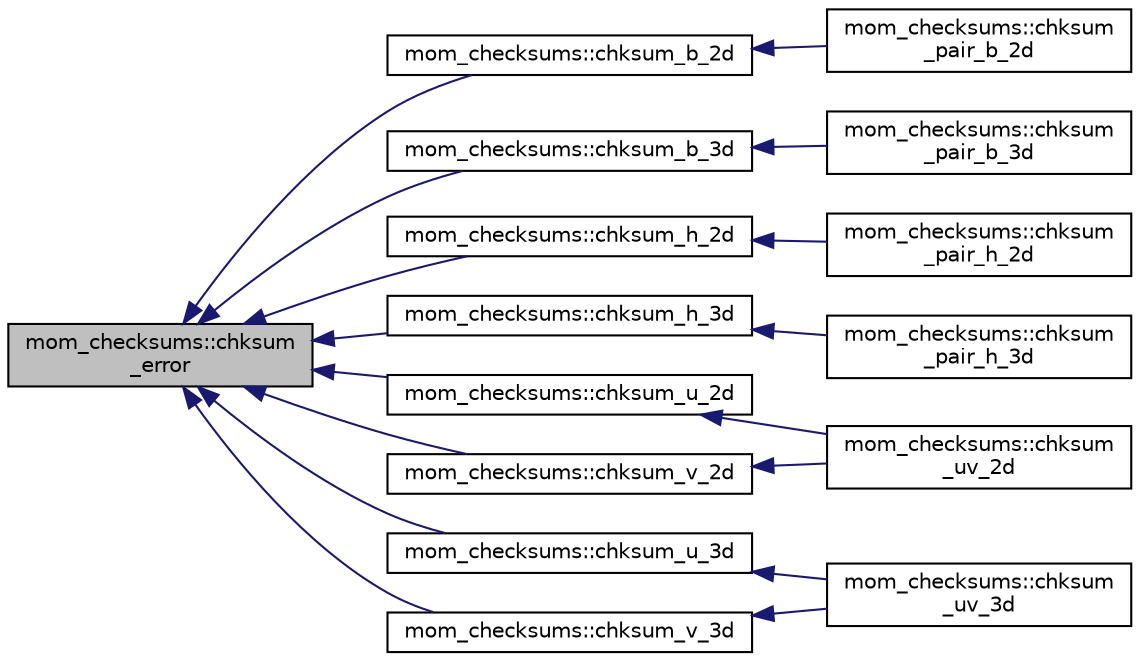 digraph "mom_checksums::chksum_error"
{
 // INTERACTIVE_SVG=YES
  edge [fontname="Helvetica",fontsize="10",labelfontname="Helvetica",labelfontsize="10"];
  node [fontname="Helvetica",fontsize="10",shape=record];
  rankdir="LR";
  Node59 [label="mom_checksums::chksum\l_error",height=0.2,width=0.4,color="black", fillcolor="grey75", style="filled", fontcolor="black"];
  Node59 -> Node60 [dir="back",color="midnightblue",fontsize="10",style="solid",fontname="Helvetica"];
  Node60 [label="mom_checksums::chksum_b_2d",height=0.2,width=0.4,color="black", fillcolor="white", style="filled",URL="$namespacemom__checksums.html#aa256eac55b0236adf37d29e69fac3e01",tooltip="chksum_B_2d performs checksums on a 2d array staggered at corner points. "];
  Node60 -> Node61 [dir="back",color="midnightblue",fontsize="10",style="solid",fontname="Helvetica"];
  Node61 [label="mom_checksums::chksum\l_pair_b_2d",height=0.2,width=0.4,color="black", fillcolor="white", style="filled",URL="$namespacemom__checksums.html#a33a96580d54906fd7bbe9a699e7844da"];
  Node59 -> Node62 [dir="back",color="midnightblue",fontsize="10",style="solid",fontname="Helvetica"];
  Node62 [label="mom_checksums::chksum_b_3d",height=0.2,width=0.4,color="black", fillcolor="white", style="filled",URL="$namespacemom__checksums.html#aab4aaf5ade6f759a68f7f75d5d0f0671",tooltip="chksum_B_3d performs checksums on a 3d array staggered at corner points. "];
  Node62 -> Node63 [dir="back",color="midnightblue",fontsize="10",style="solid",fontname="Helvetica"];
  Node63 [label="mom_checksums::chksum\l_pair_b_3d",height=0.2,width=0.4,color="black", fillcolor="white", style="filled",URL="$namespacemom__checksums.html#a75c6667ccb73ed731d2c44df7d572880"];
  Node59 -> Node64 [dir="back",color="midnightblue",fontsize="10",style="solid",fontname="Helvetica"];
  Node64 [label="mom_checksums::chksum_h_2d",height=0.2,width=0.4,color="black", fillcolor="white", style="filled",URL="$namespacemom__checksums.html#a71c7ef9c5bf9454473221ba51cd9c8ea",tooltip="chksum_h_2d performs checksums on a 2d array staggered at tracer points. "];
  Node64 -> Node65 [dir="back",color="midnightblue",fontsize="10",style="solid",fontname="Helvetica"];
  Node65 [label="mom_checksums::chksum\l_pair_h_2d",height=0.2,width=0.4,color="black", fillcolor="white", style="filled",URL="$namespacemom__checksums.html#a61d9c890e0d5f96f82775b52df020052"];
  Node59 -> Node66 [dir="back",color="midnightblue",fontsize="10",style="solid",fontname="Helvetica"];
  Node66 [label="mom_checksums::chksum_h_3d",height=0.2,width=0.4,color="black", fillcolor="white", style="filled",URL="$namespacemom__checksums.html#ae02bd1af88b60e0461600287f702644d",tooltip="chksum_h_3d performs checksums on a 3d array staggered at tracer points. "];
  Node66 -> Node67 [dir="back",color="midnightblue",fontsize="10",style="solid",fontname="Helvetica"];
  Node67 [label="mom_checksums::chksum\l_pair_h_3d",height=0.2,width=0.4,color="black", fillcolor="white", style="filled",URL="$namespacemom__checksums.html#a761c78d8efba4bf7dc6f1060c96e083c"];
  Node59 -> Node68 [dir="back",color="midnightblue",fontsize="10",style="solid",fontname="Helvetica"];
  Node68 [label="mom_checksums::chksum_u_2d",height=0.2,width=0.4,color="black", fillcolor="white", style="filled",URL="$namespacemom__checksums.html#abb256b94ff03434f46796e2350a3e3b0",tooltip="chksum_u_2d performs checksums on a 2d array staggered at C-grid u points. "];
  Node68 -> Node69 [dir="back",color="midnightblue",fontsize="10",style="solid",fontname="Helvetica"];
  Node69 [label="mom_checksums::chksum\l_uv_2d",height=0.2,width=0.4,color="black", fillcolor="white", style="filled",URL="$namespacemom__checksums.html#a6621f0877c0c44b62c2e7afe29362116"];
  Node59 -> Node70 [dir="back",color="midnightblue",fontsize="10",style="solid",fontname="Helvetica"];
  Node70 [label="mom_checksums::chksum_u_3d",height=0.2,width=0.4,color="black", fillcolor="white", style="filled",URL="$namespacemom__checksums.html#aa3d21cbcd2f604e5762b56a3d9197053",tooltip="chksum_u_3d performs checksums on a 3d array staggered at C-grid u points. "];
  Node70 -> Node71 [dir="back",color="midnightblue",fontsize="10",style="solid",fontname="Helvetica"];
  Node71 [label="mom_checksums::chksum\l_uv_3d",height=0.2,width=0.4,color="black", fillcolor="white", style="filled",URL="$namespacemom__checksums.html#a797e807964197574c99d09f1d8e2456e"];
  Node59 -> Node72 [dir="back",color="midnightblue",fontsize="10",style="solid",fontname="Helvetica"];
  Node72 [label="mom_checksums::chksum_v_2d",height=0.2,width=0.4,color="black", fillcolor="white", style="filled",URL="$namespacemom__checksums.html#ab91c2c2d2ba5ce3d11f1fd9d51b87f3e",tooltip="chksum_v_2d performs checksums on a 2d array staggered at C-grid v points. "];
  Node72 -> Node69 [dir="back",color="midnightblue",fontsize="10",style="solid",fontname="Helvetica"];
  Node59 -> Node73 [dir="back",color="midnightblue",fontsize="10",style="solid",fontname="Helvetica"];
  Node73 [label="mom_checksums::chksum_v_3d",height=0.2,width=0.4,color="black", fillcolor="white", style="filled",URL="$namespacemom__checksums.html#aa52c1e3c92ac97ab747b75644e7b4fe1",tooltip="chksum_v_3d performs checksums on a 3d array staggered at C-grid v points. "];
  Node73 -> Node71 [dir="back",color="midnightblue",fontsize="10",style="solid",fontname="Helvetica"];
}
